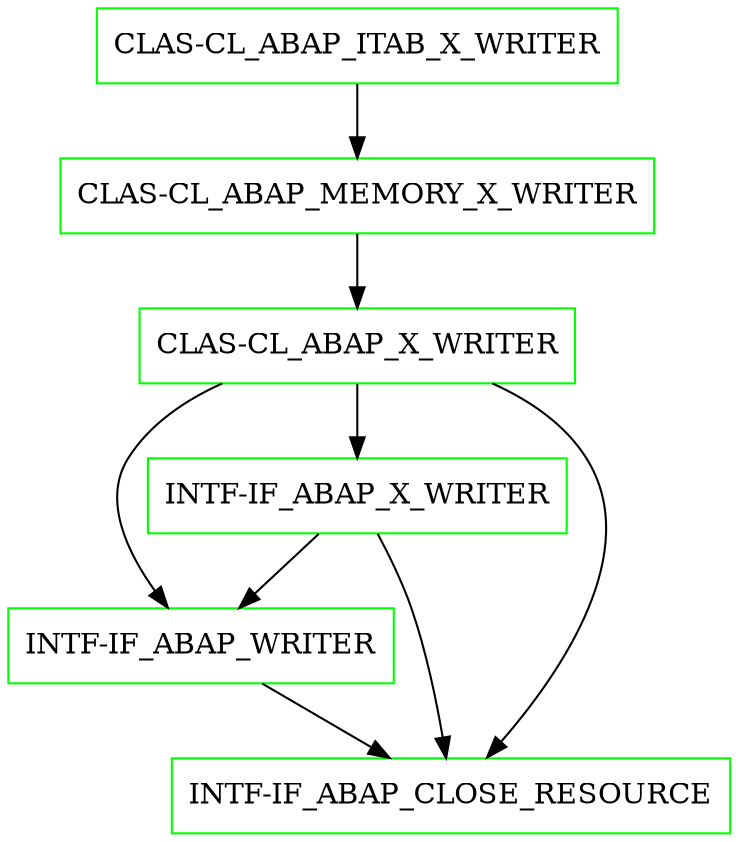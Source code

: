 digraph G {
  "CLAS-CL_ABAP_ITAB_X_WRITER" [shape=box,color=green];
  "CLAS-CL_ABAP_MEMORY_X_WRITER" [shape=box,color=green,URL="./CLAS_CL_ABAP_MEMORY_X_WRITER.html"];
  "CLAS-CL_ABAP_X_WRITER" [shape=box,color=green,URL="./CLAS_CL_ABAP_X_WRITER.html"];
  "INTF-IF_ABAP_X_WRITER" [shape=box,color=green,URL="./INTF_IF_ABAP_X_WRITER.html"];
  "INTF-IF_ABAP_WRITER" [shape=box,color=green,URL="./INTF_IF_ABAP_WRITER.html"];
  "INTF-IF_ABAP_CLOSE_RESOURCE" [shape=box,color=green,URL="./INTF_IF_ABAP_CLOSE_RESOURCE.html"];
  "CLAS-CL_ABAP_ITAB_X_WRITER" -> "CLAS-CL_ABAP_MEMORY_X_WRITER";
  "CLAS-CL_ABAP_MEMORY_X_WRITER" -> "CLAS-CL_ABAP_X_WRITER";
  "CLAS-CL_ABAP_X_WRITER" -> "INTF-IF_ABAP_CLOSE_RESOURCE";
  "CLAS-CL_ABAP_X_WRITER" -> "INTF-IF_ABAP_WRITER";
  "CLAS-CL_ABAP_X_WRITER" -> "INTF-IF_ABAP_X_WRITER";
  "INTF-IF_ABAP_X_WRITER" -> "INTF-IF_ABAP_CLOSE_RESOURCE";
  "INTF-IF_ABAP_X_WRITER" -> "INTF-IF_ABAP_WRITER";
  "INTF-IF_ABAP_WRITER" -> "INTF-IF_ABAP_CLOSE_RESOURCE";
}
